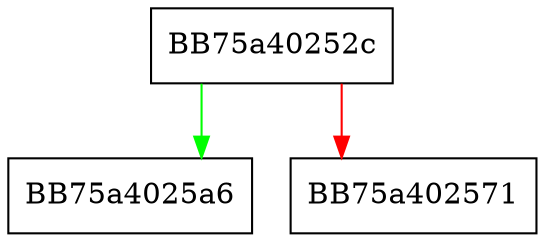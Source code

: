 digraph query {
  node [shape="box"];
  graph [splines=ortho];
  BB75a40252c -> BB75a4025a6 [color="green"];
  BB75a40252c -> BB75a402571 [color="red"];
}